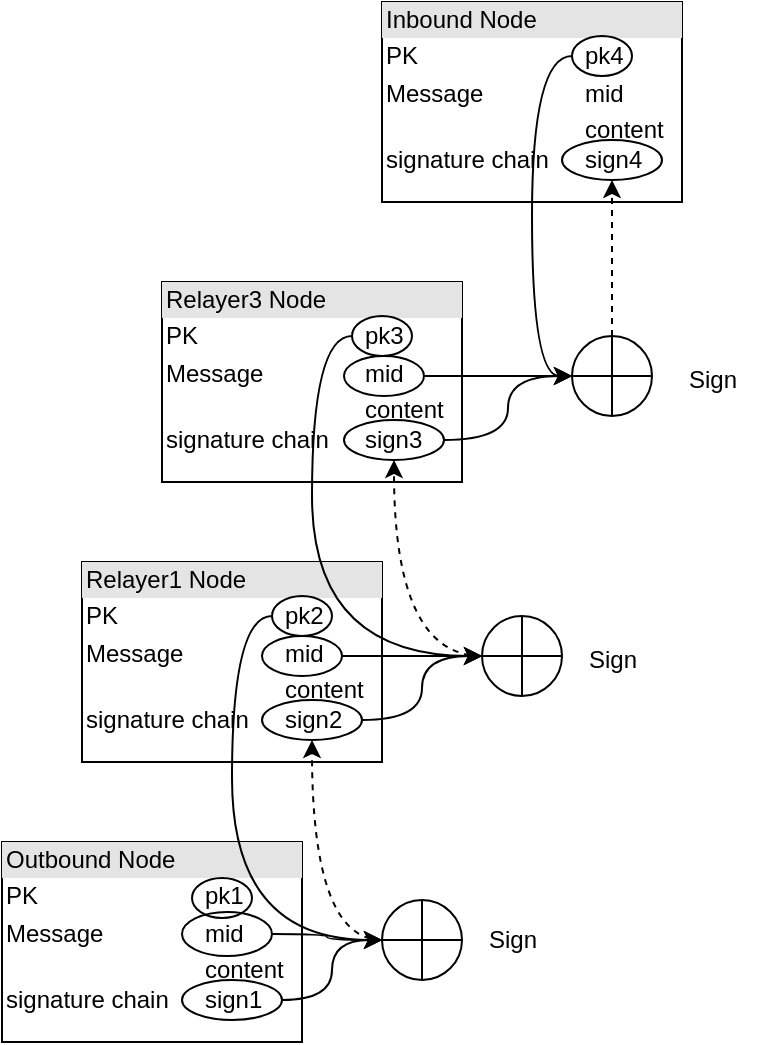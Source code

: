 <mxfile version="22.1.16" type="github">
  <diagram id="R2lEEEUBdFMjLlhIrx00" name="Page-1">
    <mxGraphModel dx="1026" dy="685" grid="1" gridSize="10" guides="1" tooltips="1" connect="1" arrows="1" fold="1" page="1" pageScale="1" pageWidth="850" pageHeight="1100" math="0" shadow="0" extFonts="Permanent Marker^https://fonts.googleapis.com/css?family=Permanent+Marker">
      <root>
        <mxCell id="0" />
        <mxCell id="1" parent="0" />
        <mxCell id="_O2BBJR-yXXES8bW98D4-11" value="&lt;div style=&quot;box-sizing:border-box;width:100%;background:#e4e4e4;padding:2px;&quot;&gt;Relayer3 Node&lt;/div&gt;&lt;table style=&quot;width:100%;font-size:1em;&quot; cellpadding=&quot;2&quot; cellspacing=&quot;0&quot;&gt;&lt;tbody&gt;&lt;tr&gt;&lt;td&gt;PK&lt;/td&gt;&lt;td&gt;pk3&lt;/td&gt;&lt;/tr&gt;&lt;tr&gt;&lt;td&gt;Message&lt;/td&gt;&lt;td&gt;mid&lt;/td&gt;&lt;/tr&gt;&lt;tr&gt;&lt;td&gt;&lt;br&gt;signature chain&lt;br&gt;&lt;/td&gt;&lt;td&gt;content&lt;br&gt;sign3&lt;/td&gt;&lt;/tr&gt;&lt;/tbody&gt;&lt;/table&gt;" style="verticalAlign=top;align=left;overflow=fill;html=1;whiteSpace=wrap;" vertex="1" parent="1">
          <mxGeometry x="90" y="240" width="150" height="100" as="geometry" />
        </mxCell>
        <mxCell id="_O2BBJR-yXXES8bW98D4-16" value="" style="ellipse;whiteSpace=wrap;html=1;fillColor=none;" vertex="1" parent="1">
          <mxGeometry x="185" y="257" width="30" height="20" as="geometry" />
        </mxCell>
        <mxCell id="_O2BBJR-yXXES8bW98D4-13" value="" style="shape=orEllipse;perimeter=ellipsePerimeter;whiteSpace=wrap;html=1;backgroundOutline=1;" vertex="1" parent="1">
          <mxGeometry x="295" y="267" width="40" height="40" as="geometry" />
        </mxCell>
        <mxCell id="_O2BBJR-yXXES8bW98D4-14" value="Sign" style="text;html=1;align=center;verticalAlign=middle;resizable=0;points=[];autosize=1;strokeColor=none;fillColor=none;" vertex="1" parent="1">
          <mxGeometry x="340" y="274" width="50" height="30" as="geometry" />
        </mxCell>
        <mxCell id="_O2BBJR-yXXES8bW98D4-57" style="edgeStyle=orthogonalEdgeStyle;rounded=0;orthogonalLoop=1;jettySize=auto;html=1;entryX=0;entryY=0.5;entryDx=0;entryDy=0;curved=1;" edge="1" parent="1" source="_O2BBJR-yXXES8bW98D4-19" target="_O2BBJR-yXXES8bW98D4-13">
          <mxGeometry relative="1" as="geometry" />
        </mxCell>
        <mxCell id="_O2BBJR-yXXES8bW98D4-19" value="" style="ellipse;whiteSpace=wrap;html=1;fillColor=none;" vertex="1" parent="1">
          <mxGeometry x="181" y="309" width="50" height="20" as="geometry" />
        </mxCell>
        <mxCell id="_O2BBJR-yXXES8bW98D4-22" value="&lt;div style=&quot;box-sizing:border-box;width:100%;background:#e4e4e4;padding:2px;&quot;&gt;Inbound Node&lt;/div&gt;&lt;table style=&quot;width:100%;font-size:1em;&quot; cellpadding=&quot;2&quot; cellspacing=&quot;0&quot;&gt;&lt;tbody&gt;&lt;tr&gt;&lt;td&gt;PK&lt;/td&gt;&lt;td&gt;pk4&lt;/td&gt;&lt;/tr&gt;&lt;tr&gt;&lt;td&gt;Message&lt;/td&gt;&lt;td&gt;mid&lt;/td&gt;&lt;/tr&gt;&lt;tr&gt;&lt;td&gt;&lt;br&gt;signature chain&lt;br&gt;&lt;/td&gt;&lt;td&gt;content&lt;br&gt;sign4&lt;/td&gt;&lt;/tr&gt;&lt;/tbody&gt;&lt;/table&gt;" style="verticalAlign=top;align=left;overflow=fill;html=1;whiteSpace=wrap;" vertex="1" parent="1">
          <mxGeometry x="200" y="100" width="150" height="100" as="geometry" />
        </mxCell>
        <mxCell id="_O2BBJR-yXXES8bW98D4-60" style="edgeStyle=orthogonalEdgeStyle;rounded=0;orthogonalLoop=1;jettySize=auto;html=1;entryX=0;entryY=0.5;entryDx=0;entryDy=0;exitX=0;exitY=0.5;exitDx=0;exitDy=0;curved=1;" edge="1" parent="1" source="_O2BBJR-yXXES8bW98D4-23" target="_O2BBJR-yXXES8bW98D4-13">
          <mxGeometry relative="1" as="geometry" />
        </mxCell>
        <mxCell id="_O2BBJR-yXXES8bW98D4-23" value="" style="ellipse;whiteSpace=wrap;html=1;fillColor=none;" vertex="1" parent="1">
          <mxGeometry x="295" y="117" width="30" height="20" as="geometry" />
        </mxCell>
        <mxCell id="_O2BBJR-yXXES8bW98D4-24" value="" style="ellipse;whiteSpace=wrap;html=1;fillColor=none;" vertex="1" parent="1">
          <mxGeometry x="290" y="169" width="50" height="20" as="geometry" />
        </mxCell>
        <mxCell id="_O2BBJR-yXXES8bW98D4-25" value="&lt;div style=&quot;box-sizing:border-box;width:100%;background:#e4e4e4;padding:2px;&quot;&gt;Relayer1 Node&lt;/div&gt;&lt;table style=&quot;width:100%;font-size:1em;&quot; cellpadding=&quot;2&quot; cellspacing=&quot;0&quot;&gt;&lt;tbody&gt;&lt;tr&gt;&lt;td&gt;PK&lt;/td&gt;&lt;td&gt;pk2&lt;/td&gt;&lt;/tr&gt;&lt;tr&gt;&lt;td&gt;Message&lt;/td&gt;&lt;td&gt;mid&lt;/td&gt;&lt;/tr&gt;&lt;tr&gt;&lt;td&gt;&lt;br&gt;signature chain&lt;br&gt;&lt;/td&gt;&lt;td&gt;content&lt;br&gt;sign2&lt;/td&gt;&lt;/tr&gt;&lt;/tbody&gt;&lt;/table&gt;" style="verticalAlign=top;align=left;overflow=fill;html=1;whiteSpace=wrap;" vertex="1" parent="1">
          <mxGeometry x="50" y="380" width="150" height="100" as="geometry" />
        </mxCell>
        <mxCell id="_O2BBJR-yXXES8bW98D4-26" value="" style="ellipse;whiteSpace=wrap;html=1;fillColor=none;" vertex="1" parent="1">
          <mxGeometry x="145" y="397" width="30" height="20" as="geometry" />
        </mxCell>
        <mxCell id="_O2BBJR-yXXES8bW98D4-28" value="&lt;div style=&quot;box-sizing:border-box;width:100%;background:#e4e4e4;padding:2px;&quot;&gt;Outbound Node&lt;/div&gt;&lt;table style=&quot;width:100%;font-size:1em;&quot; cellpadding=&quot;2&quot; cellspacing=&quot;0&quot;&gt;&lt;tbody&gt;&lt;tr&gt;&lt;td&gt;PK&lt;/td&gt;&lt;td&gt;pk1&lt;/td&gt;&lt;/tr&gt;&lt;tr&gt;&lt;td&gt;Message&lt;/td&gt;&lt;td&gt;mid&lt;/td&gt;&lt;/tr&gt;&lt;tr&gt;&lt;td&gt;&lt;br&gt;signature chain&lt;br&gt;&lt;/td&gt;&lt;td&gt;content&lt;br&gt;sign1&lt;/td&gt;&lt;/tr&gt;&lt;/tbody&gt;&lt;/table&gt;" style="verticalAlign=top;align=left;overflow=fill;html=1;whiteSpace=wrap;" vertex="1" parent="1">
          <mxGeometry x="10" y="520" width="150" height="100" as="geometry" />
        </mxCell>
        <mxCell id="_O2BBJR-yXXES8bW98D4-51" style="edgeStyle=orthogonalEdgeStyle;rounded=0;orthogonalLoop=1;jettySize=auto;html=1;entryX=0;entryY=0.5;entryDx=0;entryDy=0;curved=1;" edge="1" parent="1" source="_O2BBJR-yXXES8bW98D4-27" target="_O2BBJR-yXXES8bW98D4-32">
          <mxGeometry relative="1" as="geometry" />
        </mxCell>
        <mxCell id="_O2BBJR-yXXES8bW98D4-27" value="" style="ellipse;whiteSpace=wrap;html=1;fillColor=none;" vertex="1" parent="1">
          <mxGeometry x="140" y="449" width="50" height="20" as="geometry" />
        </mxCell>
        <mxCell id="_O2BBJR-yXXES8bW98D4-29" value="" style="ellipse;whiteSpace=wrap;html=1;fillColor=none;" vertex="1" parent="1">
          <mxGeometry x="105" y="538" width="30" height="20" as="geometry" />
        </mxCell>
        <mxCell id="_O2BBJR-yXXES8bW98D4-44" style="edgeStyle=orthogonalEdgeStyle;rounded=0;orthogonalLoop=1;jettySize=auto;html=1;entryX=0;entryY=0.5;entryDx=0;entryDy=0;curved=1;" edge="1" parent="1" source="_O2BBJR-yXXES8bW98D4-30" target="_O2BBJR-yXXES8bW98D4-34">
          <mxGeometry relative="1" as="geometry" />
        </mxCell>
        <mxCell id="_O2BBJR-yXXES8bW98D4-30" value="" style="ellipse;whiteSpace=wrap;html=1;fillColor=none;" vertex="1" parent="1">
          <mxGeometry x="100" y="555" width="45" height="22" as="geometry" />
        </mxCell>
        <mxCell id="_O2BBJR-yXXES8bW98D4-55" style="edgeStyle=orthogonalEdgeStyle;rounded=0;orthogonalLoop=1;jettySize=auto;html=1;entryX=0.5;entryY=1;entryDx=0;entryDy=0;curved=1;dashed=1;" edge="1" parent="1" source="_O2BBJR-yXXES8bW98D4-32" target="_O2BBJR-yXXES8bW98D4-19">
          <mxGeometry relative="1" as="geometry" />
        </mxCell>
        <mxCell id="_O2BBJR-yXXES8bW98D4-32" value="" style="shape=orEllipse;perimeter=ellipsePerimeter;whiteSpace=wrap;html=1;backgroundOutline=1;" vertex="1" parent="1">
          <mxGeometry x="250" y="407" width="40" height="40" as="geometry" />
        </mxCell>
        <mxCell id="_O2BBJR-yXXES8bW98D4-33" value="Sign" style="text;html=1;align=center;verticalAlign=middle;resizable=0;points=[];autosize=1;strokeColor=none;fillColor=none;" vertex="1" parent="1">
          <mxGeometry x="290" y="414" width="50" height="30" as="geometry" />
        </mxCell>
        <mxCell id="_O2BBJR-yXXES8bW98D4-45" style="edgeStyle=orthogonalEdgeStyle;rounded=0;orthogonalLoop=1;jettySize=auto;html=1;entryX=0.5;entryY=1;entryDx=0;entryDy=0;curved=1;dashed=1;" edge="1" parent="1" source="_O2BBJR-yXXES8bW98D4-34" target="_O2BBJR-yXXES8bW98D4-27">
          <mxGeometry relative="1" as="geometry" />
        </mxCell>
        <mxCell id="_O2BBJR-yXXES8bW98D4-34" value="" style="shape=orEllipse;perimeter=ellipsePerimeter;whiteSpace=wrap;html=1;backgroundOutline=1;" vertex="1" parent="1">
          <mxGeometry x="200" y="549" width="40" height="40" as="geometry" />
        </mxCell>
        <mxCell id="_O2BBJR-yXXES8bW98D4-35" value="Sign" style="text;html=1;align=center;verticalAlign=middle;resizable=0;points=[];autosize=1;strokeColor=none;fillColor=none;" vertex="1" parent="1">
          <mxGeometry x="240" y="554" width="50" height="30" as="geometry" />
        </mxCell>
        <mxCell id="_O2BBJR-yXXES8bW98D4-43" style="edgeStyle=orthogonalEdgeStyle;rounded=0;orthogonalLoop=1;jettySize=auto;html=1;entryX=0;entryY=0.5;entryDx=0;entryDy=0;curved=1;" edge="1" parent="1" source="_O2BBJR-yXXES8bW98D4-40" target="_O2BBJR-yXXES8bW98D4-34">
          <mxGeometry relative="1" as="geometry" />
        </mxCell>
        <mxCell id="_O2BBJR-yXXES8bW98D4-40" value="" style="ellipse;whiteSpace=wrap;html=1;fillColor=none;" vertex="1" parent="1">
          <mxGeometry x="100" y="589" width="50" height="20" as="geometry" />
        </mxCell>
        <mxCell id="_O2BBJR-yXXES8bW98D4-56" style="edgeStyle=orthogonalEdgeStyle;rounded=0;orthogonalLoop=1;jettySize=auto;html=1;entryX=0;entryY=0.5;entryDx=0;entryDy=0;" edge="1" parent="1" source="_O2BBJR-yXXES8bW98D4-41" target="_O2BBJR-yXXES8bW98D4-13">
          <mxGeometry relative="1" as="geometry" />
        </mxCell>
        <mxCell id="_O2BBJR-yXXES8bW98D4-41" value="" style="ellipse;whiteSpace=wrap;html=1;fillColor=none;" vertex="1" parent="1">
          <mxGeometry x="181" y="277" width="40" height="20" as="geometry" />
        </mxCell>
        <mxCell id="_O2BBJR-yXXES8bW98D4-50" style="edgeStyle=orthogonalEdgeStyle;rounded=0;orthogonalLoop=1;jettySize=auto;html=1;entryX=0;entryY=0.5;entryDx=0;entryDy=0;" edge="1" parent="1" source="_O2BBJR-yXXES8bW98D4-42" target="_O2BBJR-yXXES8bW98D4-32">
          <mxGeometry relative="1" as="geometry" />
        </mxCell>
        <mxCell id="_O2BBJR-yXXES8bW98D4-42" value="" style="ellipse;whiteSpace=wrap;html=1;fillColor=none;" vertex="1" parent="1">
          <mxGeometry x="140" y="417" width="40" height="20" as="geometry" />
        </mxCell>
        <mxCell id="_O2BBJR-yXXES8bW98D4-49" style="edgeStyle=orthogonalEdgeStyle;rounded=0;orthogonalLoop=1;jettySize=auto;html=1;entryX=0;entryY=0.5;entryDx=0;entryDy=0;exitX=0;exitY=0.5;exitDx=0;exitDy=0;curved=1;" edge="1" parent="1" source="_O2BBJR-yXXES8bW98D4-26" target="_O2BBJR-yXXES8bW98D4-34">
          <mxGeometry relative="1" as="geometry" />
        </mxCell>
        <mxCell id="_O2BBJR-yXXES8bW98D4-54" style="edgeStyle=orthogonalEdgeStyle;rounded=0;orthogonalLoop=1;jettySize=auto;html=1;entryX=0;entryY=0.5;entryDx=0;entryDy=0;exitX=0;exitY=0.5;exitDx=0;exitDy=0;curved=1;" edge="1" parent="1" source="_O2BBJR-yXXES8bW98D4-16" target="_O2BBJR-yXXES8bW98D4-32">
          <mxGeometry relative="1" as="geometry" />
        </mxCell>
        <mxCell id="_O2BBJR-yXXES8bW98D4-61" style="edgeStyle=orthogonalEdgeStyle;rounded=0;orthogonalLoop=1;jettySize=auto;html=1;entryX=0.5;entryY=1;entryDx=0;entryDy=0;dashed=1;" edge="1" parent="1" source="_O2BBJR-yXXES8bW98D4-13" target="_O2BBJR-yXXES8bW98D4-24">
          <mxGeometry relative="1" as="geometry" />
        </mxCell>
      </root>
    </mxGraphModel>
  </diagram>
</mxfile>
